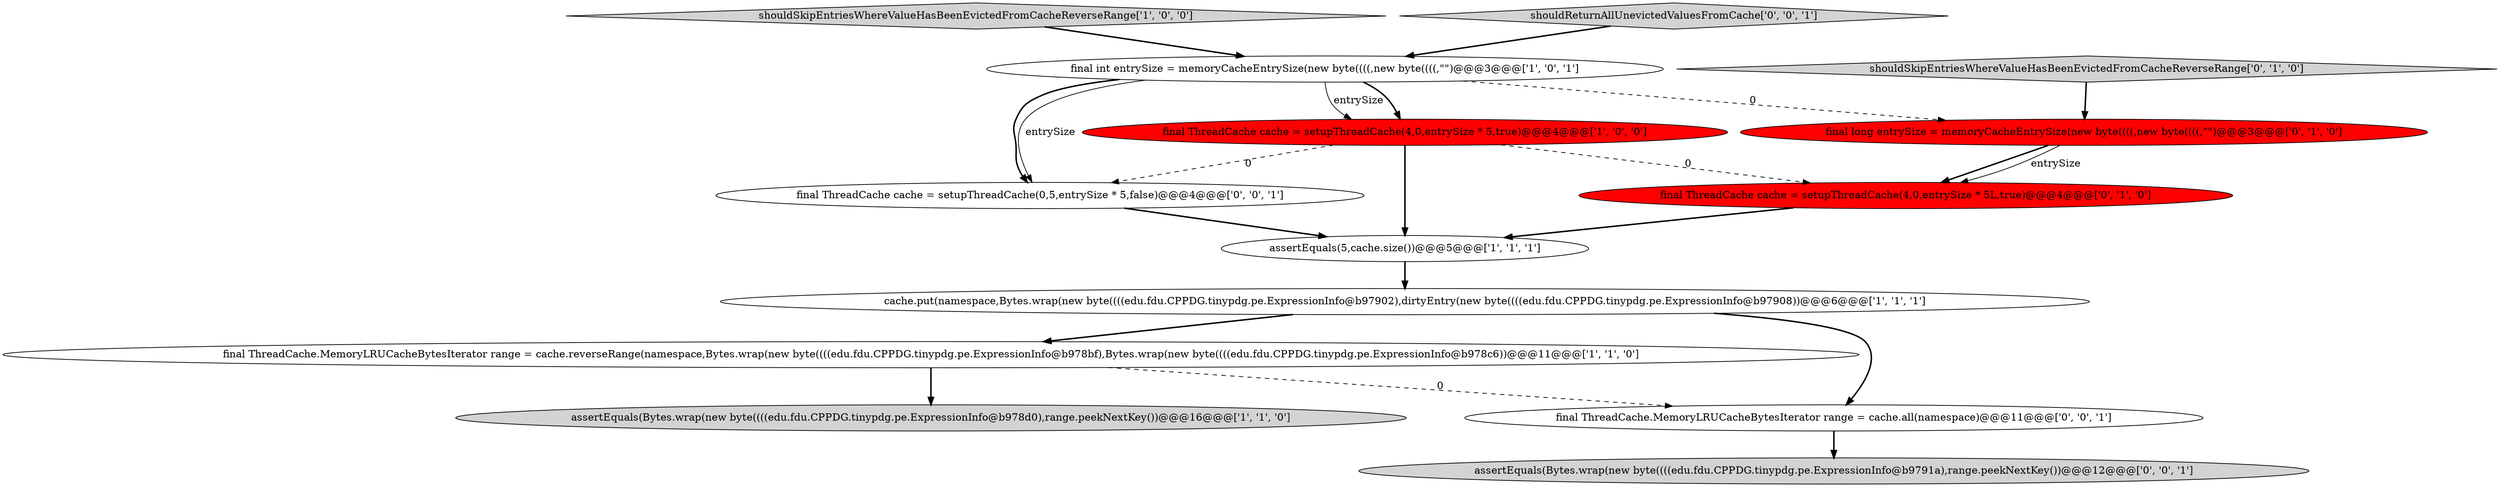 digraph {
5 [style = filled, label = "final int entrySize = memoryCacheEntrySize(new byte((((,new byte((((,\"\")@@@3@@@['1', '0', '1']", fillcolor = white, shape = ellipse image = "AAA0AAABBB1BBB"];
8 [style = filled, label = "shouldSkipEntriesWhereValueHasBeenEvictedFromCacheReverseRange['0', '1', '0']", fillcolor = lightgray, shape = diamond image = "AAA0AAABBB2BBB"];
9 [style = filled, label = "final ThreadCache cache = setupThreadCache(4,0,entrySize * 5L,true)@@@4@@@['0', '1', '0']", fillcolor = red, shape = ellipse image = "AAA1AAABBB2BBB"];
13 [style = filled, label = "final ThreadCache cache = setupThreadCache(0,5,entrySize * 5,false)@@@4@@@['0', '0', '1']", fillcolor = white, shape = ellipse image = "AAA0AAABBB3BBB"];
6 [style = filled, label = "final ThreadCache cache = setupThreadCache(4,0,entrySize * 5,true)@@@4@@@['1', '0', '0']", fillcolor = red, shape = ellipse image = "AAA1AAABBB1BBB"];
4 [style = filled, label = "final ThreadCache.MemoryLRUCacheBytesIterator range = cache.reverseRange(namespace,Bytes.wrap(new byte((((edu.fdu.CPPDG.tinypdg.pe.ExpressionInfo@b978bf),Bytes.wrap(new byte((((edu.fdu.CPPDG.tinypdg.pe.ExpressionInfo@b978c6))@@@11@@@['1', '1', '0']", fillcolor = white, shape = ellipse image = "AAA0AAABBB1BBB"];
11 [style = filled, label = "assertEquals(Bytes.wrap(new byte((((edu.fdu.CPPDG.tinypdg.pe.ExpressionInfo@b9791a),range.peekNextKey())@@@12@@@['0', '0', '1']", fillcolor = lightgray, shape = ellipse image = "AAA0AAABBB3BBB"];
3 [style = filled, label = "assertEquals(Bytes.wrap(new byte((((edu.fdu.CPPDG.tinypdg.pe.ExpressionInfo@b978d0),range.peekNextKey())@@@16@@@['1', '1', '0']", fillcolor = lightgray, shape = ellipse image = "AAA0AAABBB1BBB"];
2 [style = filled, label = "shouldSkipEntriesWhereValueHasBeenEvictedFromCacheReverseRange['1', '0', '0']", fillcolor = lightgray, shape = diamond image = "AAA0AAABBB1BBB"];
7 [style = filled, label = "final long entrySize = memoryCacheEntrySize(new byte((((,new byte((((,\"\")@@@3@@@['0', '1', '0']", fillcolor = red, shape = ellipse image = "AAA1AAABBB2BBB"];
10 [style = filled, label = "final ThreadCache.MemoryLRUCacheBytesIterator range = cache.all(namespace)@@@11@@@['0', '0', '1']", fillcolor = white, shape = ellipse image = "AAA0AAABBB3BBB"];
1 [style = filled, label = "assertEquals(5,cache.size())@@@5@@@['1', '1', '1']", fillcolor = white, shape = ellipse image = "AAA0AAABBB1BBB"];
0 [style = filled, label = "cache.put(namespace,Bytes.wrap(new byte((((edu.fdu.CPPDG.tinypdg.pe.ExpressionInfo@b97902),dirtyEntry(new byte((((edu.fdu.CPPDG.tinypdg.pe.ExpressionInfo@b97908))@@@6@@@['1', '1', '1']", fillcolor = white, shape = ellipse image = "AAA0AAABBB1BBB"];
12 [style = filled, label = "shouldReturnAllUnevictedValuesFromCache['0', '0', '1']", fillcolor = lightgray, shape = diamond image = "AAA0AAABBB3BBB"];
4->3 [style = bold, label=""];
12->5 [style = bold, label=""];
5->6 [style = solid, label="entrySize"];
6->9 [style = dashed, label="0"];
1->0 [style = bold, label=""];
13->1 [style = bold, label=""];
8->7 [style = bold, label=""];
7->9 [style = bold, label=""];
6->1 [style = bold, label=""];
0->10 [style = bold, label=""];
6->13 [style = dashed, label="0"];
5->6 [style = bold, label=""];
0->4 [style = bold, label=""];
5->13 [style = solid, label="entrySize"];
5->13 [style = bold, label=""];
5->7 [style = dashed, label="0"];
9->1 [style = bold, label=""];
4->10 [style = dashed, label="0"];
7->9 [style = solid, label="entrySize"];
2->5 [style = bold, label=""];
10->11 [style = bold, label=""];
}
